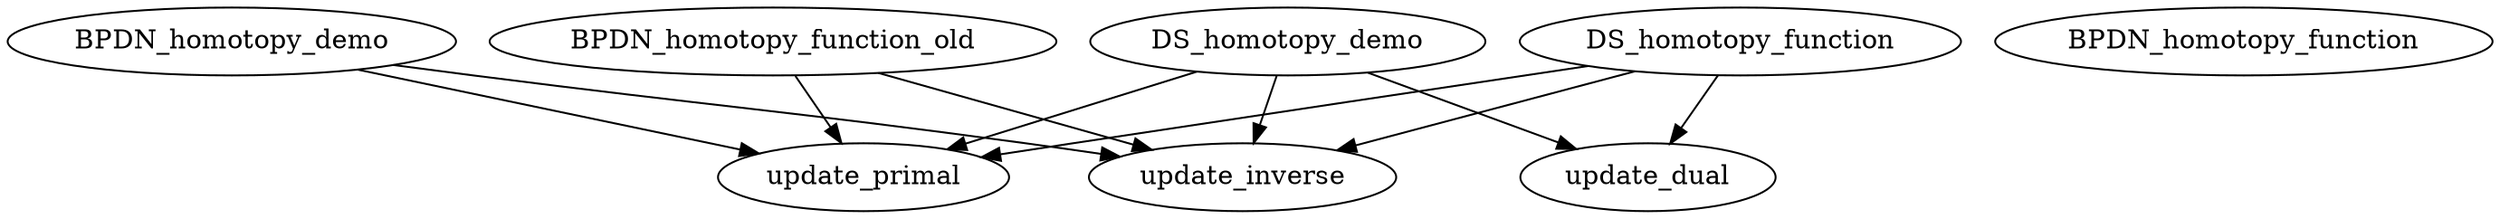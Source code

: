 /* Created by mdot for Matlab */
digraph m2html {
  BPDN_homotopy_demo -> update_inverse;
  BPDN_homotopy_demo -> update_primal;
  BPDN_homotopy_function_old -> update_inverse;
  BPDN_homotopy_function_old -> update_primal;
  DS_homotopy_demo -> update_dual;
  DS_homotopy_demo -> update_inverse;
  DS_homotopy_demo -> update_primal;
  DS_homotopy_function -> update_dual;
  DS_homotopy_function -> update_inverse;
  DS_homotopy_function -> update_primal;

  BPDN_homotopy_demo [URL="BPDN_homotopy_demo.html"];
  BPDN_homotopy_function [URL="BPDN_homotopy_function.html"];
  BPDN_homotopy_function_old [URL="BPDN_homotopy_function_old.html"];
  DS_homotopy_demo [URL="DS_homotopy_demo.html"];
  DS_homotopy_function [URL="DS_homotopy_function.html"];
  update_dual [URL="update_dual.html"];
  update_inverse [URL="update_inverse.html"];
  update_primal [URL="update_primal.html"];
}
